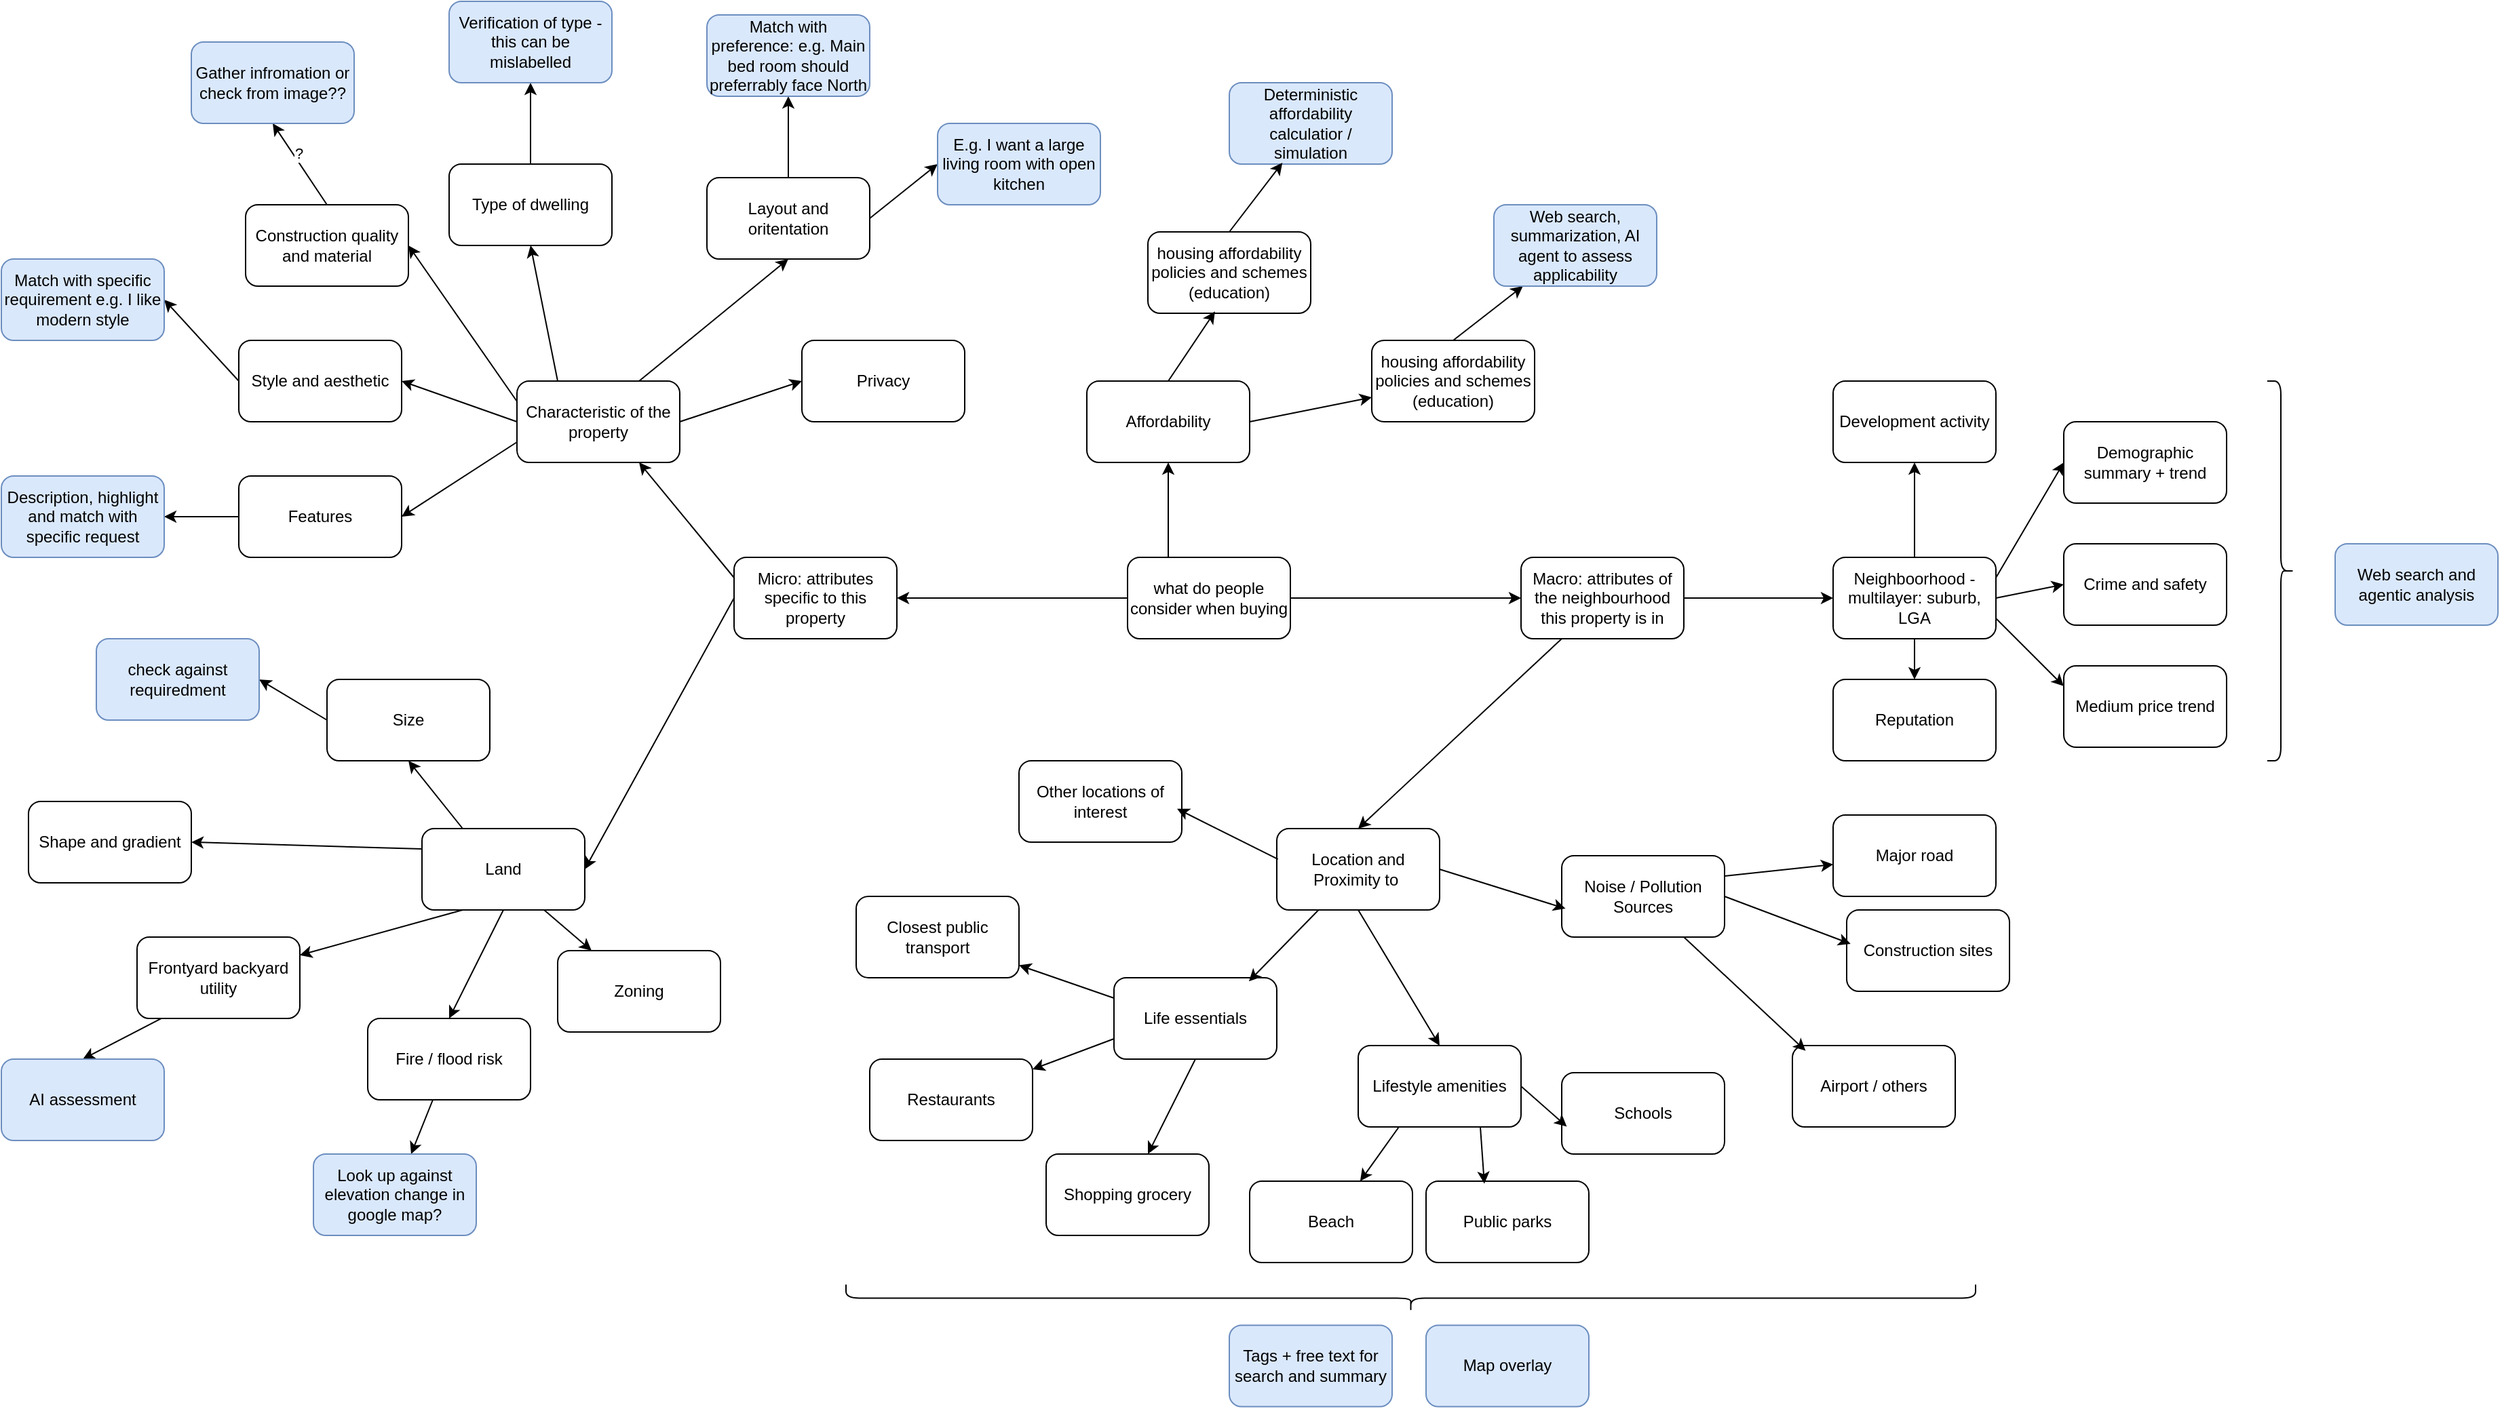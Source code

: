 <mxfile>
    <diagram id="K33IYDHAy8Wrw1-KLr_h" name="Page-1">
        <mxGraphModel dx="4477" dy="3133" grid="1" gridSize="10" guides="1" tooltips="1" connect="1" arrows="1" fold="1" page="1" pageScale="1" pageWidth="850" pageHeight="1100" math="0" shadow="0">
            <root>
                <mxCell id="0"/>
                <mxCell id="1" parent="0"/>
                <mxCell id="14" style="edgeStyle=none;html=1;exitX=0;exitY=0.5;exitDx=0;exitDy=0;entryX=1;entryY=0.5;entryDx=0;entryDy=0;" edge="1" parent="1" source="2" target="5">
                    <mxGeometry relative="1" as="geometry"/>
                </mxCell>
                <mxCell id="77" style="edgeStyle=none;html=1;exitX=1;exitY=0.5;exitDx=0;exitDy=0;entryX=0;entryY=0.5;entryDx=0;entryDy=0;" edge="1" parent="1" source="2" target="6">
                    <mxGeometry relative="1" as="geometry"/>
                </mxCell>
                <mxCell id="119" style="edgeStyle=none;html=1;exitX=0.25;exitY=0;exitDx=0;exitDy=0;entryX=0.5;entryY=1;entryDx=0;entryDy=0;" edge="1" parent="1" source="2" target="118">
                    <mxGeometry relative="1" as="geometry"/>
                </mxCell>
                <mxCell id="2" value="what do people consider when buying" style="rounded=1;whiteSpace=wrap;html=1;" vertex="1" parent="1">
                    <mxGeometry x="350" y="170" width="120" height="60" as="geometry"/>
                </mxCell>
                <mxCell id="16" style="edgeStyle=none;html=1;exitX=0.75;exitY=0;exitDx=0;exitDy=0;entryX=0.5;entryY=1;entryDx=0;entryDy=0;" edge="1" parent="1" source="3" target="11">
                    <mxGeometry relative="1" as="geometry"/>
                </mxCell>
                <mxCell id="17" style="edgeStyle=none;html=1;exitX=0.25;exitY=0;exitDx=0;exitDy=0;entryX=0.5;entryY=1;entryDx=0;entryDy=0;" edge="1" parent="1" source="3" target="12">
                    <mxGeometry relative="1" as="geometry"/>
                </mxCell>
                <mxCell id="18" style="edgeStyle=none;html=1;exitX=0;exitY=0.25;exitDx=0;exitDy=0;entryX=1;entryY=0.5;entryDx=0;entryDy=0;" edge="1" parent="1" source="3" target="13">
                    <mxGeometry relative="1" as="geometry"/>
                </mxCell>
                <mxCell id="36" style="edgeStyle=none;html=1;exitX=0;exitY=0.5;exitDx=0;exitDy=0;entryX=1;entryY=0.5;entryDx=0;entryDy=0;" edge="1" parent="1" source="3" target="7">
                    <mxGeometry relative="1" as="geometry"/>
                </mxCell>
                <mxCell id="39" style="edgeStyle=none;html=1;exitX=0;exitY=0.75;exitDx=0;exitDy=0;entryX=1;entryY=0.5;entryDx=0;entryDy=0;" edge="1" parent="1" source="3" target="38">
                    <mxGeometry relative="1" as="geometry"/>
                </mxCell>
                <mxCell id="47" style="edgeStyle=none;html=1;exitX=1;exitY=0.5;exitDx=0;exitDy=0;entryX=0;entryY=0.5;entryDx=0;entryDy=0;" edge="1" parent="1" source="3" target="42">
                    <mxGeometry relative="1" as="geometry"/>
                </mxCell>
                <mxCell id="3" value="Characteristic of the property" style="rounded=1;whiteSpace=wrap;html=1;" vertex="1" parent="1">
                    <mxGeometry x="-100" y="40" width="120" height="60" as="geometry"/>
                </mxCell>
                <mxCell id="15" style="edgeStyle=none;html=1;exitX=0;exitY=0.25;exitDx=0;exitDy=0;entryX=0.75;entryY=1;entryDx=0;entryDy=0;" edge="1" parent="1" source="5" target="3">
                    <mxGeometry relative="1" as="geometry"/>
                </mxCell>
                <mxCell id="20" style="edgeStyle=none;html=1;exitX=0;exitY=0.5;exitDx=0;exitDy=0;entryX=1;entryY=0.5;entryDx=0;entryDy=0;" edge="1" parent="1" source="5" target="19">
                    <mxGeometry relative="1" as="geometry"/>
                </mxCell>
                <mxCell id="5" value="Micro: attributes specific to this property" style="rounded=1;whiteSpace=wrap;html=1;" vertex="1" parent="1">
                    <mxGeometry x="60" y="170" width="120" height="60" as="geometry"/>
                </mxCell>
                <mxCell id="76" style="edgeStyle=none;html=1;exitX=0.25;exitY=1;exitDx=0;exitDy=0;entryX=0.5;entryY=0;entryDx=0;entryDy=0;" edge="1" parent="1" source="6" target="52">
                    <mxGeometry relative="1" as="geometry"/>
                </mxCell>
                <mxCell id="102" style="edgeStyle=none;html=1;exitX=1;exitY=0.5;exitDx=0;exitDy=0;entryX=0;entryY=0.5;entryDx=0;entryDy=0;" edge="1" parent="1" source="6" target="98">
                    <mxGeometry relative="1" as="geometry"/>
                </mxCell>
                <mxCell id="6" value="Macro: attributes of the neighbourhood this property is in" style="rounded=1;whiteSpace=wrap;html=1;" vertex="1" parent="1">
                    <mxGeometry x="640" y="170" width="120" height="60" as="geometry"/>
                </mxCell>
                <mxCell id="43" style="edgeStyle=none;html=1;exitX=0;exitY=0.5;exitDx=0;exitDy=0;entryX=1;entryY=0.5;entryDx=0;entryDy=0;" edge="1" parent="1" source="7" target="37">
                    <mxGeometry relative="1" as="geometry"/>
                </mxCell>
                <mxCell id="7" value="Style and aesthetic" style="rounded=1;whiteSpace=wrap;html=1;" vertex="1" parent="1">
                    <mxGeometry x="-305" y="10" width="120" height="60" as="geometry"/>
                </mxCell>
                <mxCell id="30" style="edgeStyle=none;html=1;exitX=0.5;exitY=0;exitDx=0;exitDy=0;entryX=0.5;entryY=1;entryDx=0;entryDy=0;" edge="1" parent="1" source="11" target="29">
                    <mxGeometry relative="1" as="geometry"/>
                </mxCell>
                <mxCell id="41" style="edgeStyle=none;html=1;exitX=1;exitY=0.5;exitDx=0;exitDy=0;entryX=0;entryY=0.5;entryDx=0;entryDy=0;" edge="1" parent="1" source="11" target="40">
                    <mxGeometry relative="1" as="geometry"/>
                </mxCell>
                <mxCell id="11" value="Layout and oritentation" style="rounded=1;whiteSpace=wrap;html=1;" vertex="1" parent="1">
                    <mxGeometry x="40" y="-110" width="120" height="60" as="geometry"/>
                </mxCell>
                <mxCell id="32" style="edgeStyle=none;html=1;exitX=0.5;exitY=0;exitDx=0;exitDy=0;" edge="1" parent="1" source="12" target="31">
                    <mxGeometry relative="1" as="geometry"/>
                </mxCell>
                <mxCell id="12" value="Type of dwelling" style="rounded=1;whiteSpace=wrap;html=1;" vertex="1" parent="1">
                    <mxGeometry x="-150" y="-120" width="120" height="60" as="geometry"/>
                </mxCell>
                <mxCell id="34" style="edgeStyle=none;html=1;exitX=0.5;exitY=0;exitDx=0;exitDy=0;entryX=0.5;entryY=1;entryDx=0;entryDy=0;" edge="1" parent="1" source="13" target="33">
                    <mxGeometry relative="1" as="geometry"/>
                </mxCell>
                <mxCell id="35" value="?" style="edgeLabel;html=1;align=center;verticalAlign=middle;resizable=0;points=[];" vertex="1" connectable="0" parent="34">
                    <mxGeometry x="0.206" y="-3" relative="1" as="geometry">
                        <mxPoint as="offset"/>
                    </mxGeometry>
                </mxCell>
                <mxCell id="13" value="Construction quality and material" style="rounded=1;whiteSpace=wrap;html=1;" vertex="1" parent="1">
                    <mxGeometry x="-300" y="-90" width="120" height="60" as="geometry"/>
                </mxCell>
                <mxCell id="25" style="edgeStyle=none;html=1;exitX=0.25;exitY=0;exitDx=0;exitDy=0;entryX=0.5;entryY=1;entryDx=0;entryDy=0;" edge="1" parent="1" source="19" target="21">
                    <mxGeometry relative="1" as="geometry"/>
                </mxCell>
                <mxCell id="26" style="edgeStyle=none;html=1;exitX=0;exitY=0.25;exitDx=0;exitDy=0;entryX=1;entryY=0.5;entryDx=0;entryDy=0;" edge="1" parent="1" source="19" target="22">
                    <mxGeometry relative="1" as="geometry"/>
                </mxCell>
                <mxCell id="28" style="edgeStyle=none;html=1;exitX=0.5;exitY=1;exitDx=0;exitDy=0;entryX=0.5;entryY=0;entryDx=0;entryDy=0;" edge="1" parent="1" source="19" target="24">
                    <mxGeometry relative="1" as="geometry"/>
                </mxCell>
                <mxCell id="51" style="edgeStyle=none;html=1;exitX=0.25;exitY=1;exitDx=0;exitDy=0;" edge="1" parent="1" source="19" target="48">
                    <mxGeometry relative="1" as="geometry"/>
                </mxCell>
                <mxCell id="110" style="edgeStyle=none;html=1;exitX=0.75;exitY=1;exitDx=0;exitDy=0;" edge="1" parent="1" source="19" target="109">
                    <mxGeometry relative="1" as="geometry"/>
                </mxCell>
                <mxCell id="19" value="Land" style="rounded=1;whiteSpace=wrap;html=1;" vertex="1" parent="1">
                    <mxGeometry x="-170" y="370" width="120" height="60" as="geometry"/>
                </mxCell>
                <mxCell id="50" style="edgeStyle=none;html=1;exitX=0;exitY=0.5;exitDx=0;exitDy=0;entryX=1;entryY=0.5;entryDx=0;entryDy=0;" edge="1" parent="1" source="21" target="49">
                    <mxGeometry relative="1" as="geometry"/>
                </mxCell>
                <mxCell id="21" value="Size" style="rounded=1;whiteSpace=wrap;html=1;" vertex="1" parent="1">
                    <mxGeometry x="-240" y="260" width="120" height="60" as="geometry"/>
                </mxCell>
                <mxCell id="22" value="Shape and gradient" style="rounded=1;whiteSpace=wrap;html=1;" vertex="1" parent="1">
                    <mxGeometry x="-460" y="350" width="120" height="60" as="geometry"/>
                </mxCell>
                <mxCell id="73" style="edgeStyle=none;html=1;" edge="1" parent="1" source="24" target="72">
                    <mxGeometry relative="1" as="geometry"/>
                </mxCell>
                <mxCell id="24" value="Fire / flood risk" style="rounded=1;whiteSpace=wrap;html=1;" vertex="1" parent="1">
                    <mxGeometry x="-210" y="510" width="120" height="60" as="geometry"/>
                </mxCell>
                <mxCell id="29" value="Match with preference: e.g. Main bed room should preferrably face North" style="rounded=1;whiteSpace=wrap;html=1;fillColor=#dae8fc;strokeColor=#6c8ebf;" vertex="1" parent="1">
                    <mxGeometry x="40" y="-230" width="120" height="60" as="geometry"/>
                </mxCell>
                <mxCell id="31" value="Verification of type - this can be mislabelled" style="rounded=1;whiteSpace=wrap;html=1;fillColor=#dae8fc;strokeColor=#6c8ebf;" vertex="1" parent="1">
                    <mxGeometry x="-150" y="-240" width="120" height="60" as="geometry"/>
                </mxCell>
                <mxCell id="33" value="Gather infromation or check from image??" style="rounded=1;whiteSpace=wrap;html=1;fillColor=#dae8fc;strokeColor=#6c8ebf;" vertex="1" parent="1">
                    <mxGeometry x="-340" y="-210" width="120" height="60" as="geometry"/>
                </mxCell>
                <mxCell id="37" value="Match with specific requirement e.g. I like modern style" style="rounded=1;whiteSpace=wrap;html=1;fillColor=#dae8fc;strokeColor=#6c8ebf;" vertex="1" parent="1">
                    <mxGeometry x="-480" y="-50" width="120" height="60" as="geometry"/>
                </mxCell>
                <mxCell id="46" style="edgeStyle=none;html=1;exitX=0;exitY=0.5;exitDx=0;exitDy=0;entryX=1;entryY=0.5;entryDx=0;entryDy=0;" edge="1" parent="1" source="38" target="45">
                    <mxGeometry relative="1" as="geometry"/>
                </mxCell>
                <mxCell id="38" value="Features" style="rounded=1;whiteSpace=wrap;html=1;" vertex="1" parent="1">
                    <mxGeometry x="-305" y="110" width="120" height="60" as="geometry"/>
                </mxCell>
                <mxCell id="40" value="E.g. I want a large living room with open kitchen" style="rounded=1;whiteSpace=wrap;html=1;fillColor=#dae8fc;strokeColor=#6c8ebf;" vertex="1" parent="1">
                    <mxGeometry x="210" y="-150" width="120" height="60" as="geometry"/>
                </mxCell>
                <mxCell id="42" value="Privacy" style="rounded=1;whiteSpace=wrap;html=1;" vertex="1" parent="1">
                    <mxGeometry x="110" y="10" width="120" height="60" as="geometry"/>
                </mxCell>
                <mxCell id="45" value="Description, highlight and match with specific request" style="rounded=1;whiteSpace=wrap;html=1;fillColor=#dae8fc;strokeColor=#6c8ebf;" vertex="1" parent="1">
                    <mxGeometry x="-480" y="110" width="120" height="60" as="geometry"/>
                </mxCell>
                <mxCell id="75" style="edgeStyle=none;html=1;exitX=0.156;exitY=0.993;exitDx=0;exitDy=0;entryX=0.5;entryY=0;entryDx=0;entryDy=0;exitPerimeter=0;" edge="1" parent="1" source="48" target="74">
                    <mxGeometry relative="1" as="geometry"/>
                </mxCell>
                <mxCell id="48" value="Frontyard backyard utility" style="rounded=1;whiteSpace=wrap;html=1;" vertex="1" parent="1">
                    <mxGeometry x="-380" y="450" width="120" height="60" as="geometry"/>
                </mxCell>
                <mxCell id="49" value="check against requiredment" style="rounded=1;whiteSpace=wrap;html=1;fillColor=#dae8fc;strokeColor=#6c8ebf;" vertex="1" parent="1">
                    <mxGeometry x="-410" y="230" width="120" height="60" as="geometry"/>
                </mxCell>
                <mxCell id="89" style="edgeStyle=none;html=1;exitX=0.5;exitY=1;exitDx=0;exitDy=0;entryX=0.5;entryY=0;entryDx=0;entryDy=0;" edge="1" parent="1" source="52" target="79">
                    <mxGeometry relative="1" as="geometry"/>
                </mxCell>
                <mxCell id="52" value="Location and Proximity to&amp;nbsp;" style="rounded=1;whiteSpace=wrap;html=1;" vertex="1" parent="1">
                    <mxGeometry x="460" y="370" width="120" height="60" as="geometry"/>
                </mxCell>
                <mxCell id="53" value="Closest public transport" style="rounded=1;whiteSpace=wrap;html=1;" vertex="1" parent="1">
                    <mxGeometry x="150" y="420" width="120" height="60" as="geometry"/>
                </mxCell>
                <mxCell id="54" value="Shopping grocery" style="rounded=1;whiteSpace=wrap;html=1;" vertex="1" parent="1">
                    <mxGeometry x="290" y="610" width="120" height="60" as="geometry"/>
                </mxCell>
                <mxCell id="55" value="Restaurants" style="rounded=1;whiteSpace=wrap;html=1;" vertex="1" parent="1">
                    <mxGeometry x="160" y="540" width="120" height="60" as="geometry"/>
                </mxCell>
                <mxCell id="56" value="Other locations of interest" style="rounded=1;whiteSpace=wrap;html=1;" vertex="1" parent="1">
                    <mxGeometry x="270" y="320" width="120" height="60" as="geometry"/>
                </mxCell>
                <mxCell id="63" value="Public parks" style="rounded=1;whiteSpace=wrap;html=1;" vertex="1" parent="1">
                    <mxGeometry x="570" y="630" width="120" height="60" as="geometry"/>
                </mxCell>
                <mxCell id="64" value="Beach" style="rounded=1;whiteSpace=wrap;html=1;" vertex="1" parent="1">
                    <mxGeometry x="440" y="630" width="120" height="60" as="geometry"/>
                </mxCell>
                <mxCell id="65" value="Schools" style="rounded=1;whiteSpace=wrap;html=1;" vertex="1" parent="1">
                    <mxGeometry x="670" y="550" width="120" height="60" as="geometry"/>
                </mxCell>
                <mxCell id="70" value="" style="shape=curlyBracket;whiteSpace=wrap;html=1;rounded=1;flipH=1;labelPosition=right;verticalLabelPosition=middle;align=left;verticalAlign=middle;rotation=90;" vertex="1" parent="1">
                    <mxGeometry x="548.75" y="300" width="20" height="832.5" as="geometry"/>
                </mxCell>
                <mxCell id="71" value="Tags + free text for search and summary" style="rounded=1;whiteSpace=wrap;html=1;fillColor=#dae8fc;strokeColor=#6c8ebf;" vertex="1" parent="1">
                    <mxGeometry x="425" y="736.25" width="120" height="60" as="geometry"/>
                </mxCell>
                <mxCell id="72" value="Look up against elevation change in google map?" style="rounded=1;whiteSpace=wrap;html=1;fillColor=#dae8fc;strokeColor=#6c8ebf;" vertex="1" parent="1">
                    <mxGeometry x="-250" y="610" width="120" height="60" as="geometry"/>
                </mxCell>
                <mxCell id="74" value="AI assessment" style="rounded=1;whiteSpace=wrap;html=1;fillColor=#dae8fc;strokeColor=#6c8ebf;" vertex="1" parent="1">
                    <mxGeometry x="-480" y="540" width="120" height="60" as="geometry"/>
                </mxCell>
                <mxCell id="86" style="edgeStyle=none;html=1;exitX=0;exitY=0.25;exitDx=0;exitDy=0;" edge="1" parent="1" source="78" target="53">
                    <mxGeometry relative="1" as="geometry"/>
                </mxCell>
                <mxCell id="87" style="edgeStyle=none;html=1;exitX=0;exitY=0.75;exitDx=0;exitDy=0;" edge="1" parent="1" source="78" target="55">
                    <mxGeometry relative="1" as="geometry"/>
                </mxCell>
                <mxCell id="88" style="edgeStyle=none;html=1;exitX=0.5;exitY=1;exitDx=0;exitDy=0;" edge="1" parent="1" source="78" target="54">
                    <mxGeometry relative="1" as="geometry"/>
                </mxCell>
                <mxCell id="78" value="Life essentials" style="rounded=1;whiteSpace=wrap;html=1;" vertex="1" parent="1">
                    <mxGeometry x="340" y="480" width="120" height="60" as="geometry"/>
                </mxCell>
                <mxCell id="90" style="edgeStyle=none;html=1;exitX=0.25;exitY=1;exitDx=0;exitDy=0;" edge="1" parent="1" source="79" target="64">
                    <mxGeometry relative="1" as="geometry"/>
                </mxCell>
                <mxCell id="79" value="Lifestyle amenities" style="rounded=1;whiteSpace=wrap;html=1;" vertex="1" parent="1">
                    <mxGeometry x="520" y="530" width="120" height="60" as="geometry"/>
                </mxCell>
                <mxCell id="97" style="edgeStyle=none;html=1;exitX=1;exitY=0.25;exitDx=0;exitDy=0;" edge="1" parent="1" source="80" target="81">
                    <mxGeometry relative="1" as="geometry"/>
                </mxCell>
                <mxCell id="80" value="Noise / Pollution Sources" style="rounded=1;whiteSpace=wrap;html=1;" vertex="1" parent="1">
                    <mxGeometry x="670" y="390" width="120" height="60" as="geometry"/>
                </mxCell>
                <mxCell id="81" value="Major road" style="rounded=1;whiteSpace=wrap;html=1;" vertex="1" parent="1">
                    <mxGeometry x="870" y="360" width="120" height="60" as="geometry"/>
                </mxCell>
                <mxCell id="82" value="Construction sites" style="rounded=1;whiteSpace=wrap;html=1;" vertex="1" parent="1">
                    <mxGeometry x="880" y="430" width="120" height="60" as="geometry"/>
                </mxCell>
                <mxCell id="83" value="Airport / others" style="rounded=1;whiteSpace=wrap;html=1;" vertex="1" parent="1">
                    <mxGeometry x="840" y="530" width="120" height="60" as="geometry"/>
                </mxCell>
                <mxCell id="84" style="edgeStyle=none;html=1;exitX=0.007;exitY=0.376;exitDx=0;exitDy=0;entryX=0.971;entryY=0.59;entryDx=0;entryDy=0;entryPerimeter=0;exitPerimeter=0;" edge="1" parent="1" source="52" target="56">
                    <mxGeometry relative="1" as="geometry"/>
                </mxCell>
                <mxCell id="85" style="edgeStyle=none;html=1;entryX=0.829;entryY=0.043;entryDx=0;entryDy=0;entryPerimeter=0;" edge="1" parent="1" source="52" target="78">
                    <mxGeometry relative="1" as="geometry"/>
                </mxCell>
                <mxCell id="91" style="edgeStyle=none;html=1;exitX=0.75;exitY=1;exitDx=0;exitDy=0;entryX=0.358;entryY=0.031;entryDx=0;entryDy=0;entryPerimeter=0;" edge="1" parent="1" source="79" target="63">
                    <mxGeometry relative="1" as="geometry"/>
                </mxCell>
                <mxCell id="92" style="edgeStyle=none;html=1;exitX=1;exitY=0.5;exitDx=0;exitDy=0;entryX=0.031;entryY=0.662;entryDx=0;entryDy=0;entryPerimeter=0;" edge="1" parent="1" source="79" target="65">
                    <mxGeometry relative="1" as="geometry"/>
                </mxCell>
                <mxCell id="93" style="edgeStyle=none;html=1;exitX=1;exitY=0.5;exitDx=0;exitDy=0;entryX=0.023;entryY=0.65;entryDx=0;entryDy=0;entryPerimeter=0;" edge="1" parent="1" source="52" target="80">
                    <mxGeometry relative="1" as="geometry"/>
                </mxCell>
                <mxCell id="95" style="edgeStyle=none;html=1;exitX=0.75;exitY=1;exitDx=0;exitDy=0;entryX=0.081;entryY=0.064;entryDx=0;entryDy=0;entryPerimeter=0;" edge="1" parent="1" source="80" target="83">
                    <mxGeometry relative="1" as="geometry"/>
                </mxCell>
                <mxCell id="96" style="edgeStyle=none;html=1;exitX=1;exitY=0.5;exitDx=0;exitDy=0;entryX=0.024;entryY=0.417;entryDx=0;entryDy=0;entryPerimeter=0;" edge="1" parent="1" source="80" target="82">
                    <mxGeometry relative="1" as="geometry"/>
                </mxCell>
                <mxCell id="104" style="edgeStyle=none;html=1;exitX=1;exitY=0.25;exitDx=0;exitDy=0;entryX=0;entryY=0.5;entryDx=0;entryDy=0;" edge="1" parent="1" source="98" target="99">
                    <mxGeometry relative="1" as="geometry"/>
                </mxCell>
                <mxCell id="105" style="edgeStyle=none;html=1;exitX=1;exitY=0.5;exitDx=0;exitDy=0;entryX=0;entryY=0.5;entryDx=0;entryDy=0;" edge="1" parent="1" source="98" target="100">
                    <mxGeometry relative="1" as="geometry"/>
                </mxCell>
                <mxCell id="106" style="edgeStyle=none;html=1;exitX=1;exitY=0.75;exitDx=0;exitDy=0;entryX=0;entryY=0.25;entryDx=0;entryDy=0;" edge="1" parent="1" source="98" target="103">
                    <mxGeometry relative="1" as="geometry"/>
                </mxCell>
                <mxCell id="108" style="edgeStyle=none;html=1;exitX=0.5;exitY=1;exitDx=0;exitDy=0;entryX=0.5;entryY=0;entryDx=0;entryDy=0;" edge="1" parent="1" source="98" target="107">
                    <mxGeometry relative="1" as="geometry"/>
                </mxCell>
                <mxCell id="114" style="edgeStyle=none;html=1;exitX=0.5;exitY=0;exitDx=0;exitDy=0;entryX=0.5;entryY=1;entryDx=0;entryDy=0;" edge="1" parent="1" source="98" target="113">
                    <mxGeometry relative="1" as="geometry"/>
                </mxCell>
                <mxCell id="98" value="Neighboorhood - multilayer: suburb, LGA" style="rounded=1;whiteSpace=wrap;html=1;" vertex="1" parent="1">
                    <mxGeometry x="870" y="170" width="120" height="60" as="geometry"/>
                </mxCell>
                <mxCell id="99" value="Demographic summary + trend" style="rounded=1;whiteSpace=wrap;html=1;" vertex="1" parent="1">
                    <mxGeometry x="1040" y="70" width="120" height="60" as="geometry"/>
                </mxCell>
                <mxCell id="100" value="Crime and safety" style="rounded=1;whiteSpace=wrap;html=1;" vertex="1" parent="1">
                    <mxGeometry x="1040" y="160" width="120" height="60" as="geometry"/>
                </mxCell>
                <mxCell id="103" value="Medium price trend" style="rounded=1;whiteSpace=wrap;html=1;" vertex="1" parent="1">
                    <mxGeometry x="1040" y="250" width="120" height="60" as="geometry"/>
                </mxCell>
                <mxCell id="107" value="Reputation" style="rounded=1;whiteSpace=wrap;html=1;" vertex="1" parent="1">
                    <mxGeometry x="870" y="260" width="120" height="60" as="geometry"/>
                </mxCell>
                <mxCell id="109" value="Zoning" style="rounded=1;whiteSpace=wrap;html=1;" vertex="1" parent="1">
                    <mxGeometry x="-70" y="460" width="120" height="60" as="geometry"/>
                </mxCell>
                <mxCell id="117" style="edgeStyle=none;html=1;exitX=0.5;exitY=0;exitDx=0;exitDy=0;" edge="1" parent="1" source="111" target="116">
                    <mxGeometry relative="1" as="geometry"/>
                </mxCell>
                <mxCell id="111" value="housing affordability policies and schemes (education)" style="rounded=1;whiteSpace=wrap;html=1;" vertex="1" parent="1">
                    <mxGeometry x="530" y="10" width="120" height="60" as="geometry"/>
                </mxCell>
                <mxCell id="113" value="Development activity" style="rounded=1;whiteSpace=wrap;html=1;" vertex="1" parent="1">
                    <mxGeometry x="870" y="40" width="120" height="60" as="geometry"/>
                </mxCell>
                <mxCell id="115" value="Map overlay" style="rounded=1;whiteSpace=wrap;html=1;fillColor=#dae8fc;strokeColor=#6c8ebf;" vertex="1" parent="1">
                    <mxGeometry x="570" y="736.25" width="120" height="60" as="geometry"/>
                </mxCell>
                <mxCell id="116" value="Web search, summarization, AI agent to assess applicability" style="rounded=1;whiteSpace=wrap;html=1;fillColor=#dae8fc;strokeColor=#6c8ebf;" vertex="1" parent="1">
                    <mxGeometry x="620" y="-90" width="120" height="60" as="geometry"/>
                </mxCell>
                <mxCell id="120" style="edgeStyle=none;html=1;exitX=1;exitY=0.5;exitDx=0;exitDy=0;" edge="1" parent="1" source="118" target="111">
                    <mxGeometry relative="1" as="geometry"/>
                </mxCell>
                <mxCell id="118" value="Affordability" style="rounded=1;whiteSpace=wrap;html=1;" vertex="1" parent="1">
                    <mxGeometry x="320" y="40" width="120" height="60" as="geometry"/>
                </mxCell>
                <mxCell id="121" value="housing affordability policies and schemes (education)" style="rounded=1;whiteSpace=wrap;html=1;" vertex="1" parent="1">
                    <mxGeometry x="365" y="-70" width="120" height="60" as="geometry"/>
                </mxCell>
                <mxCell id="122" style="edgeStyle=none;html=1;exitX=0.5;exitY=0;exitDx=0;exitDy=0;entryX=0.412;entryY=0.978;entryDx=0;entryDy=0;entryPerimeter=0;" edge="1" parent="1" source="118" target="121">
                    <mxGeometry relative="1" as="geometry"/>
                </mxCell>
                <mxCell id="123" value="Deterministic affordability calculatior / simulation" style="rounded=1;whiteSpace=wrap;html=1;fillColor=#dae8fc;strokeColor=#6c8ebf;" vertex="1" parent="1">
                    <mxGeometry x="425" y="-180" width="120" height="60" as="geometry"/>
                </mxCell>
                <mxCell id="124" style="edgeStyle=none;html=1;exitX=0.5;exitY=0;exitDx=0;exitDy=0;entryX=0.326;entryY=0.983;entryDx=0;entryDy=0;entryPerimeter=0;" edge="1" parent="1" source="121" target="123">
                    <mxGeometry relative="1" as="geometry"/>
                </mxCell>
                <mxCell id="125" value="" style="shape=curlyBracket;whiteSpace=wrap;html=1;rounded=1;flipH=1;labelPosition=right;verticalLabelPosition=middle;align=left;verticalAlign=middle;rotation=0;" vertex="1" parent="1">
                    <mxGeometry x="1190" y="40" width="20" height="280" as="geometry"/>
                </mxCell>
                <mxCell id="126" value="Web search and agentic analysis" style="rounded=1;whiteSpace=wrap;html=1;fillColor=#dae8fc;strokeColor=#6c8ebf;" vertex="1" parent="1">
                    <mxGeometry x="1240" y="160" width="120" height="60" as="geometry"/>
                </mxCell>
            </root>
        </mxGraphModel>
    </diagram>
</mxfile>